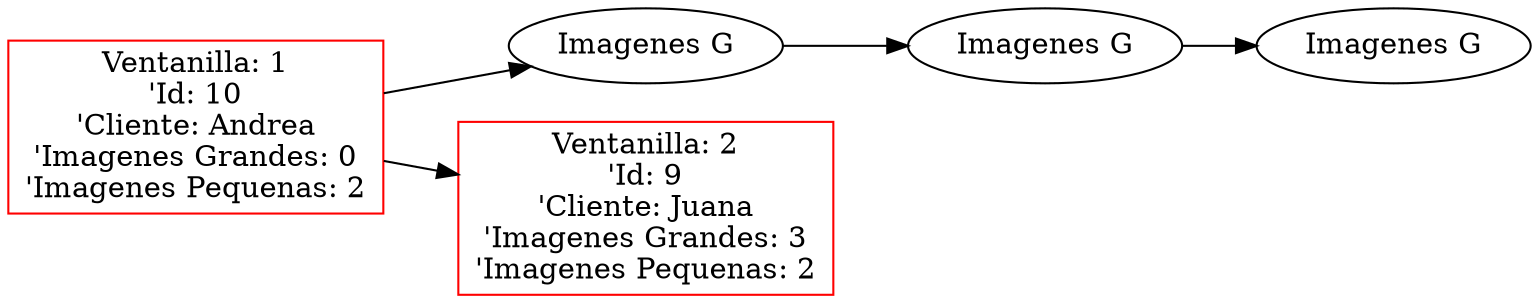  digraph G {
 rankdir=LR;
 node0 [label="Ventanilla: 1\n'Id: 10\n'Cliente: Andrea\n'Imagenes Grandes: 0\n'Imagenes Pequenas: 2", color="red", shape="rectangle"];
 element00 [label="Imagenes G", shape="ellipse"];
 node0 -> element00 [dir="forward"];
 element00 -> element01 [dir="forward"];
 element01 [label="Imagenes G", shape="ellipse"];
 element01 -> element02 [dir="forward"];
 element02 [label="Imagenes G", shape="ellipse"];
 node1 [label="Ventanilla: 2\n'Id: 9\n'Cliente: Juana\n'Imagenes Grandes: 3\n'Imagenes Pequenas: 2", color="red", shape="rectangle"];
 node0 -> node1 [dir="forward"];
 }
